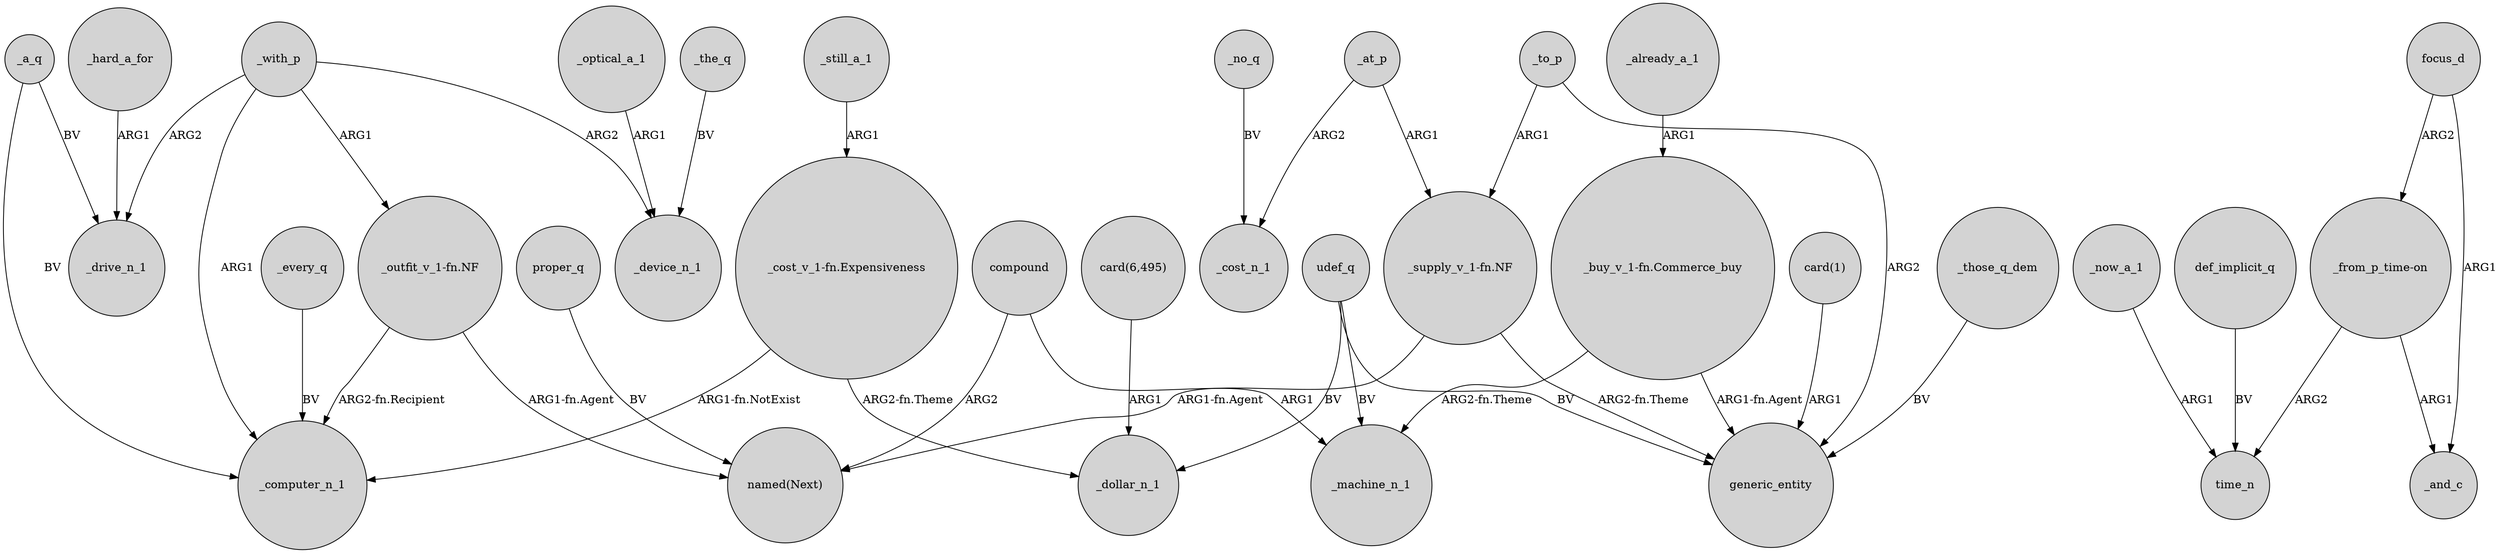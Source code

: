 digraph {
	node [shape=circle style=filled]
	_every_q -> _computer_n_1 [label=BV]
	_a_q -> _computer_n_1 [label=BV]
	udef_q -> _machine_n_1 [label=BV]
	compound -> "named(Next)" [label=ARG2]
	_still_a_1 -> "_cost_v_1-fn.Expensiveness" [label=ARG1]
	_with_p -> _drive_n_1 [label=ARG2]
	_a_q -> _drive_n_1 [label=BV]
	udef_q -> generic_entity [label=BV]
	"_supply_v_1-fn.NF" -> "named(Next)" [label="ARG1-fn.Agent"]
	_no_q -> _cost_n_1 [label=BV]
	_with_p -> _computer_n_1 [label=ARG1]
	"_cost_v_1-fn.Expensiveness" -> _computer_n_1 [label="ARG1-fn.NotExist"]
	_optical_a_1 -> _device_n_1 [label=ARG1]
	_with_p -> "_outfit_v_1-fn.NF" [label=ARG1]
	_hard_a_for -> _drive_n_1 [label=ARG1]
	compound -> _machine_n_1 [label=ARG1]
	_to_p -> generic_entity [label=ARG2]
	"_cost_v_1-fn.Expensiveness" -> _dollar_n_1 [label="ARG2-fn.Theme"]
	"_from_p_time-on" -> time_n [label=ARG2]
	"_buy_v_1-fn.Commerce_buy" -> _machine_n_1 [label="ARG2-fn.Theme"]
	"_outfit_v_1-fn.NF" -> "named(Next)" [label="ARG1-fn.Agent"]
	_with_p -> _device_n_1 [label=ARG2]
	"_outfit_v_1-fn.NF" -> _computer_n_1 [label="ARG2-fn.Recipient"]
	_now_a_1 -> time_n [label=ARG1]
	"card(6,495)" -> _dollar_n_1 [label=ARG1]
	proper_q -> "named(Next)" [label=BV]
	focus_d -> _and_c [label=ARG1]
	_already_a_1 -> "_buy_v_1-fn.Commerce_buy" [label=ARG1]
	focus_d -> "_from_p_time-on" [label=ARG2]
	_to_p -> "_supply_v_1-fn.NF" [label=ARG1]
	_at_p -> _cost_n_1 [label=ARG2]
	"card(1)" -> generic_entity [label=ARG1]
	"_buy_v_1-fn.Commerce_buy" -> generic_entity [label="ARG1-fn.Agent"]
	_at_p -> "_supply_v_1-fn.NF" [label=ARG1]
	"_supply_v_1-fn.NF" -> generic_entity [label="ARG2-fn.Theme"]
	"_from_p_time-on" -> _and_c [label=ARG1]
	_the_q -> _device_n_1 [label=BV]
	_those_q_dem -> generic_entity [label=BV]
	udef_q -> _dollar_n_1 [label=BV]
	def_implicit_q -> time_n [label=BV]
}

